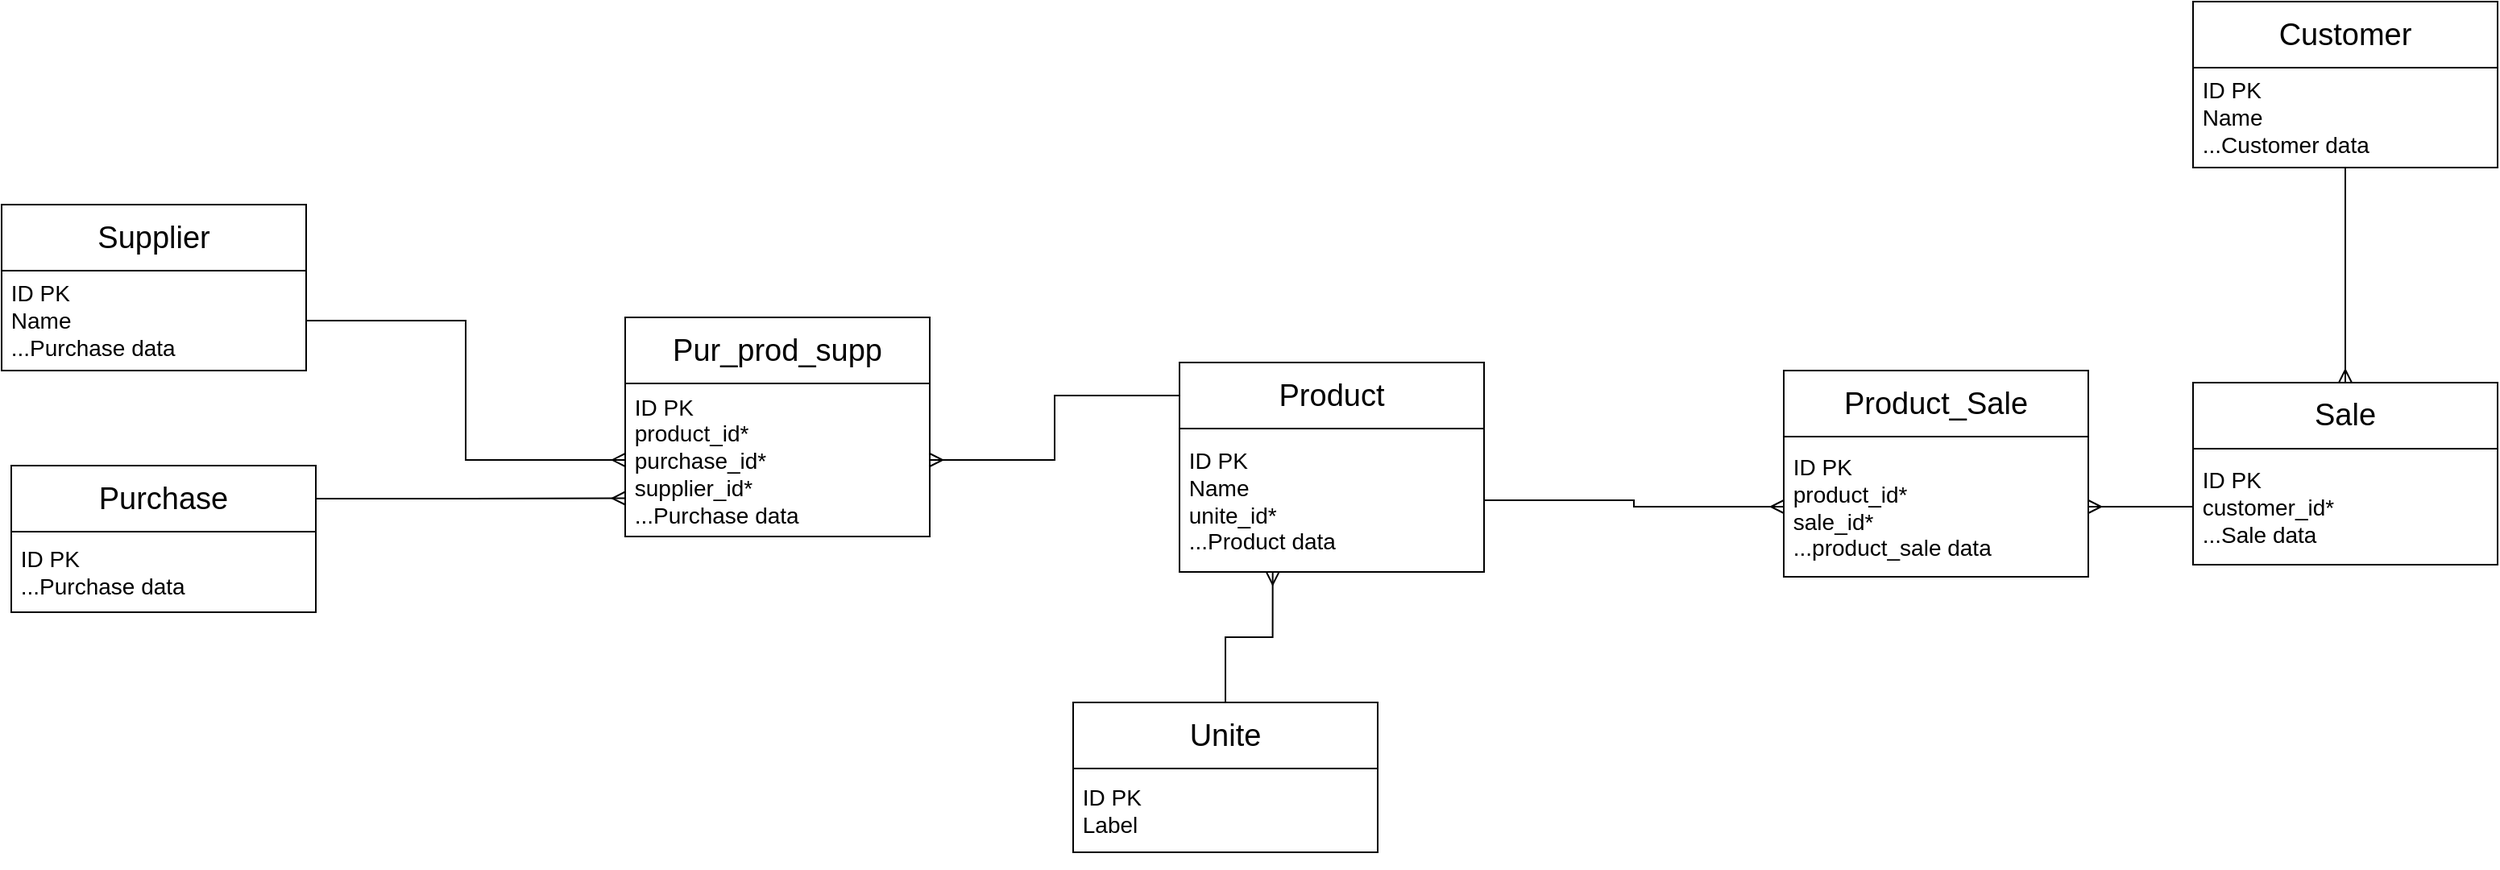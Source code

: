 <mxfile version="24.3.1" type="device">
  <diagram name="Page-1" id="j1UTWDrBZt2uUKX3083p">
    <mxGraphModel dx="1900" dy="1000" grid="0" gridSize="10" guides="1" tooltips="1" connect="1" arrows="1" fold="1" page="0" pageScale="1" pageWidth="850" pageHeight="1100" background="none" math="0" shadow="0">
      <root>
        <mxCell id="0" />
        <mxCell id="1" parent="0" />
        <mxCell id="NKx3cAwbjxyfTnde7f9U-4" value="" style="group" parent="1" vertex="1" connectable="0">
          <mxGeometry x="198" y="94" width="189" height="130" as="geometry" />
        </mxCell>
        <mxCell id="NKx3cAwbjxyfTnde7f9U-2" value="&lt;font style=&quot;font-size: 19px;&quot;&gt;Product&lt;/font&gt;" style="rounded=0;whiteSpace=wrap;html=1;" parent="NKx3cAwbjxyfTnde7f9U-4" vertex="1">
          <mxGeometry width="189" height="41" as="geometry" />
        </mxCell>
        <mxCell id="NKx3cAwbjxyfTnde7f9U-3" value="&lt;div style=&quot;font-size: 14px;&quot; align=&quot;left&quot;&gt;&lt;font style=&quot;font-size: 14px;&quot;&gt;&amp;nbsp;ID PK&lt;br&gt;&lt;/font&gt;&lt;/div&gt;&lt;div style=&quot;font-size: 14px;&quot; align=&quot;left&quot;&gt;&lt;font style=&quot;font-size: 14px;&quot;&gt;&amp;nbsp;Name&lt;/font&gt;&lt;/div&gt;&lt;div style=&quot;font-size: 14px;&quot; align=&quot;left&quot;&gt;&amp;nbsp;unite_id*&lt;br&gt;&lt;/div&gt;&lt;div style=&quot;font-size: 14px;&quot; align=&quot;left&quot;&gt;&lt;font style=&quot;font-size: 14px;&quot;&gt;&amp;nbsp;...Product data&lt;br&gt;&lt;/font&gt;&lt;/div&gt;" style="rounded=0;whiteSpace=wrap;html=1;align=left;" parent="NKx3cAwbjxyfTnde7f9U-4" vertex="1">
          <mxGeometry y="41" width="189" height="89" as="geometry" />
        </mxCell>
        <mxCell id="NKx3cAwbjxyfTnde7f9U-5" value="" style="group" parent="1" vertex="1" connectable="0">
          <mxGeometry x="827" y="106.5" width="189" height="113" as="geometry" />
        </mxCell>
        <mxCell id="NKx3cAwbjxyfTnde7f9U-6" value="&lt;font style=&quot;font-size: 19px;&quot;&gt;Sale&lt;/font&gt;" style="rounded=0;whiteSpace=wrap;html=1;" parent="NKx3cAwbjxyfTnde7f9U-5" vertex="1">
          <mxGeometry width="189" height="41" as="geometry" />
        </mxCell>
        <mxCell id="NKx3cAwbjxyfTnde7f9U-7" value="&lt;div style=&quot;font-size: 14px;&quot; align=&quot;left&quot;&gt;&lt;font style=&quot;font-size: 14px;&quot;&gt;&amp;nbsp;ID PK&lt;/font&gt;&lt;/div&gt;&lt;div style=&quot;font-size: 14px;&quot; align=&quot;left&quot;&gt;&lt;font style=&quot;font-size: 14px;&quot;&gt;&amp;nbsp;customer_id*&lt;br&gt;&lt;/font&gt;&lt;/div&gt;&lt;div style=&quot;font-size: 14px;&quot; align=&quot;left&quot;&gt;&lt;font style=&quot;font-size: 14px;&quot;&gt;&amp;nbsp;...Sale data&lt;br&gt;&lt;/font&gt;&lt;/div&gt;" style="rounded=0;whiteSpace=wrap;html=1;align=left;" parent="NKx3cAwbjxyfTnde7f9U-5" vertex="1">
          <mxGeometry y="41" width="189" height="72" as="geometry" />
        </mxCell>
        <mxCell id="NKx3cAwbjxyfTnde7f9U-8" value="" style="group" parent="1" vertex="1" connectable="0">
          <mxGeometry x="573" y="99" width="189" height="128" as="geometry" />
        </mxCell>
        <mxCell id="NKx3cAwbjxyfTnde7f9U-9" value="&lt;font style=&quot;font-size: 19px;&quot;&gt;Product_Sale&lt;/font&gt;" style="rounded=0;whiteSpace=wrap;html=1;" parent="NKx3cAwbjxyfTnde7f9U-8" vertex="1">
          <mxGeometry width="189" height="41" as="geometry" />
        </mxCell>
        <mxCell id="NKx3cAwbjxyfTnde7f9U-10" value="&lt;div style=&quot;font-size: 14px;&quot; align=&quot;left&quot;&gt;&lt;font style=&quot;font-size: 14px;&quot;&gt;&amp;nbsp;ID PK&lt;/font&gt;&lt;/div&gt;&lt;div style=&quot;font-size: 14px;&quot; align=&quot;left&quot;&gt;&lt;font style=&quot;font-size: 14px;&quot;&gt;&amp;nbsp;product_id*&lt;/font&gt;&lt;/div&gt;&lt;div style=&quot;font-size: 14px;&quot; align=&quot;left&quot;&gt;&lt;font style=&quot;font-size: 14px;&quot;&gt;&amp;nbsp;sale_id*&lt;/font&gt;&lt;/div&gt;&lt;div style=&quot;font-size: 14px;&quot; align=&quot;left&quot;&gt;&lt;font style=&quot;font-size: 14px;&quot;&gt;&amp;nbsp;...product_sale data&lt;br&gt;&lt;/font&gt;&lt;/div&gt;" style="rounded=0;whiteSpace=wrap;html=1;align=left;" parent="NKx3cAwbjxyfTnde7f9U-8" vertex="1">
          <mxGeometry y="41" width="189" height="87" as="geometry" />
        </mxCell>
        <mxCell id="NKx3cAwbjxyfTnde7f9U-11" style="edgeStyle=orthogonalEdgeStyle;rounded=0;orthogonalLoop=1;jettySize=auto;html=1;entryX=1;entryY=0.5;entryDx=0;entryDy=0;endArrow=ERmany;endFill=0;" parent="1" source="NKx3cAwbjxyfTnde7f9U-7" target="NKx3cAwbjxyfTnde7f9U-10" edge="1">
          <mxGeometry relative="1" as="geometry" />
        </mxCell>
        <mxCell id="NKx3cAwbjxyfTnde7f9U-12" style="edgeStyle=orthogonalEdgeStyle;rounded=0;orthogonalLoop=1;jettySize=auto;html=1;entryX=0;entryY=0.5;entryDx=0;entryDy=0;endArrow=ERmany;endFill=0;" parent="1" source="NKx3cAwbjxyfTnde7f9U-3" target="NKx3cAwbjxyfTnde7f9U-10" edge="1">
          <mxGeometry relative="1" as="geometry" />
        </mxCell>
        <mxCell id="NKx3cAwbjxyfTnde7f9U-13" value="" style="group" parent="1" vertex="1" connectable="0">
          <mxGeometry x="827" y="-130" width="189" height="103" as="geometry" />
        </mxCell>
        <mxCell id="NKx3cAwbjxyfTnde7f9U-14" value="&lt;font style=&quot;font-size: 19px;&quot;&gt;Customer&lt;/font&gt;" style="rounded=0;whiteSpace=wrap;html=1;" parent="NKx3cAwbjxyfTnde7f9U-13" vertex="1">
          <mxGeometry width="189" height="41" as="geometry" />
        </mxCell>
        <mxCell id="NKx3cAwbjxyfTnde7f9U-15" value="&lt;div style=&quot;font-size: 14px;&quot; align=&quot;left&quot;&gt;&lt;font style=&quot;font-size: 14px;&quot;&gt;&amp;nbsp;ID PK&lt;br&gt;&lt;/font&gt;&lt;/div&gt;&lt;div style=&quot;font-size: 14px;&quot; align=&quot;left&quot;&gt;&lt;font style=&quot;font-size: 14px;&quot;&gt;&amp;nbsp;Name&lt;/font&gt;&lt;/div&gt;&lt;div style=&quot;font-size: 14px;&quot; align=&quot;left&quot;&gt;&lt;font style=&quot;font-size: 14px;&quot;&gt;&amp;nbsp;...Customer data&lt;br&gt;&lt;/font&gt;&lt;/div&gt;" style="rounded=0;whiteSpace=wrap;html=1;align=left;" parent="NKx3cAwbjxyfTnde7f9U-13" vertex="1">
          <mxGeometry y="41" width="189" height="62" as="geometry" />
        </mxCell>
        <mxCell id="NKx3cAwbjxyfTnde7f9U-16" value="" style="edgeStyle=orthogonalEdgeStyle;rounded=0;orthogonalLoop=1;jettySize=auto;html=1;endArrow=ERmany;endFill=0;" parent="1" source="NKx3cAwbjxyfTnde7f9U-15" target="NKx3cAwbjxyfTnde7f9U-6" edge="1">
          <mxGeometry relative="1" as="geometry" />
        </mxCell>
        <mxCell id="NKx3cAwbjxyfTnde7f9U-17" value="" style="group" parent="1" vertex="1" connectable="0">
          <mxGeometry x="132" y="305" width="189" height="103" as="geometry" />
        </mxCell>
        <mxCell id="NKx3cAwbjxyfTnde7f9U-18" value="&lt;font style=&quot;font-size: 19px;&quot;&gt;Unite&lt;/font&gt;" style="rounded=0;whiteSpace=wrap;html=1;" parent="NKx3cAwbjxyfTnde7f9U-17" vertex="1">
          <mxGeometry width="189" height="41" as="geometry" />
        </mxCell>
        <mxCell id="NKx3cAwbjxyfTnde7f9U-19" value="&lt;div style=&quot;font-size: 14px;&quot; align=&quot;left&quot;&gt;&lt;font style=&quot;font-size: 14px;&quot;&gt;&amp;nbsp;ID PK&lt;br&gt;&lt;/font&gt;&lt;/div&gt;&lt;div style=&quot;font-size: 14px;&quot; align=&quot;left&quot;&gt;&lt;font style=&quot;font-size: 14px;&quot;&gt;&amp;nbsp;Label&lt;/font&gt;&lt;/div&gt;" style="rounded=0;whiteSpace=wrap;html=1;align=left;" parent="NKx3cAwbjxyfTnde7f9U-17" vertex="1">
          <mxGeometry y="41" width="189" height="52" as="geometry" />
        </mxCell>
        <mxCell id="NKx3cAwbjxyfTnde7f9U-23" style="edgeStyle=orthogonalEdgeStyle;rounded=0;orthogonalLoop=1;jettySize=auto;html=1;entryX=0.306;entryY=0.999;entryDx=0;entryDy=0;entryPerimeter=0;endArrow=ERmany;endFill=0;" parent="1" source="NKx3cAwbjxyfTnde7f9U-18" target="NKx3cAwbjxyfTnde7f9U-3" edge="1">
          <mxGeometry relative="1" as="geometry" />
        </mxCell>
        <mxCell id="NKx3cAwbjxyfTnde7f9U-24" value="" style="group" parent="1" vertex="1" connectable="0">
          <mxGeometry x="-527" y="158" width="189" height="103" as="geometry" />
        </mxCell>
        <mxCell id="NKx3cAwbjxyfTnde7f9U-25" value="&lt;font style=&quot;font-size: 19px;&quot;&gt;Purchase&lt;/font&gt;" style="rounded=0;whiteSpace=wrap;html=1;" parent="NKx3cAwbjxyfTnde7f9U-24" vertex="1">
          <mxGeometry width="189" height="41" as="geometry" />
        </mxCell>
        <mxCell id="NKx3cAwbjxyfTnde7f9U-26" value="&lt;div style=&quot;font-size: 14px;&quot; align=&quot;left&quot;&gt;&lt;font style=&quot;font-size: 14px;&quot;&gt;&amp;nbsp;ID PK&lt;br&gt;&lt;/font&gt;&lt;/div&gt;&lt;div style=&quot;font-size: 14px;&quot; align=&quot;left&quot;&gt;&lt;font style=&quot;font-size: 14px;&quot;&gt;&amp;nbsp;...Purchase data&lt;br&gt;&lt;/font&gt;&lt;/div&gt;" style="rounded=0;whiteSpace=wrap;html=1;align=left;" parent="NKx3cAwbjxyfTnde7f9U-24" vertex="1">
          <mxGeometry y="41" width="189" height="50" as="geometry" />
        </mxCell>
        <mxCell id="NKx3cAwbjxyfTnde7f9U-27" value="" style="group" parent="1" vertex="1" connectable="0">
          <mxGeometry x="-533" y="-4" width="189" height="103" as="geometry" />
        </mxCell>
        <mxCell id="NKx3cAwbjxyfTnde7f9U-28" value="&lt;font style=&quot;font-size: 19px;&quot;&gt;Supplier&lt;/font&gt;" style="rounded=0;whiteSpace=wrap;html=1;" parent="NKx3cAwbjxyfTnde7f9U-27" vertex="1">
          <mxGeometry width="189" height="41" as="geometry" />
        </mxCell>
        <mxCell id="NKx3cAwbjxyfTnde7f9U-29" value="&lt;div style=&quot;font-size: 14px;&quot; align=&quot;left&quot;&gt;&lt;font style=&quot;font-size: 14px;&quot;&gt;&amp;nbsp;ID PK&lt;br&gt;&lt;/font&gt;&lt;/div&gt;&lt;div style=&quot;font-size: 14px;&quot; align=&quot;left&quot;&gt;&lt;font style=&quot;font-size: 14px;&quot;&gt;&amp;nbsp;Name&lt;/font&gt;&lt;/div&gt;&lt;div style=&quot;font-size: 14px;&quot; align=&quot;left&quot;&gt;&lt;font style=&quot;font-size: 14px;&quot;&gt;&amp;nbsp;...Purchase data&lt;br&gt;&lt;/font&gt;&lt;/div&gt;" style="rounded=0;whiteSpace=wrap;html=1;align=left;" parent="NKx3cAwbjxyfTnde7f9U-27" vertex="1">
          <mxGeometry y="41" width="189" height="62" as="geometry" />
        </mxCell>
        <mxCell id="NKx3cAwbjxyfTnde7f9U-30" value="" style="group" parent="1" vertex="1" connectable="0">
          <mxGeometry x="-146" y="66" width="189" height="136" as="geometry" />
        </mxCell>
        <mxCell id="NKx3cAwbjxyfTnde7f9U-31" value="&lt;font style=&quot;font-size: 19px;&quot;&gt;Pur_prod_supp&lt;/font&gt;" style="rounded=0;whiteSpace=wrap;html=1;" parent="NKx3cAwbjxyfTnde7f9U-30" vertex="1">
          <mxGeometry width="189" height="41" as="geometry" />
        </mxCell>
        <mxCell id="NKx3cAwbjxyfTnde7f9U-32" value="&lt;div style=&quot;font-size: 14px;&quot; align=&quot;left&quot;&gt;&lt;font style=&quot;font-size: 14px;&quot;&gt;&amp;nbsp;ID PK&lt;br&gt;&lt;/font&gt;&lt;/div&gt;&lt;div style=&quot;font-size: 14px;&quot; align=&quot;left&quot;&gt;&lt;font style=&quot;font-size: 14px;&quot;&gt;&amp;nbsp;product_id*&lt;/font&gt;&lt;/div&gt;&lt;div style=&quot;font-size: 14px;&quot; align=&quot;left&quot;&gt;&lt;font style=&quot;font-size: 14px;&quot;&gt;&amp;nbsp;purchase_id*&lt;/font&gt;&lt;/div&gt;&lt;div style=&quot;font-size: 14px;&quot; align=&quot;left&quot;&gt;&lt;font style=&quot;font-size: 14px;&quot;&gt;&amp;nbsp;supplier_id*&lt;br&gt;&lt;/font&gt;&lt;/div&gt;&lt;div style=&quot;font-size: 14px;&quot; align=&quot;left&quot;&gt;&lt;font style=&quot;font-size: 14px;&quot;&gt;&amp;nbsp;...Purchase data&lt;br&gt;&lt;/font&gt;&lt;/div&gt;" style="rounded=0;whiteSpace=wrap;html=1;align=left;" parent="NKx3cAwbjxyfTnde7f9U-30" vertex="1">
          <mxGeometry y="41" width="189" height="95" as="geometry" />
        </mxCell>
        <mxCell id="NKx3cAwbjxyfTnde7f9U-34" style="edgeStyle=orthogonalEdgeStyle;rounded=0;orthogonalLoop=1;jettySize=auto;html=1;entryX=0;entryY=0.75;entryDx=0;entryDy=0;endArrow=ERmany;endFill=0;" parent="1" source="NKx3cAwbjxyfTnde7f9U-25" target="NKx3cAwbjxyfTnde7f9U-32" edge="1">
          <mxGeometry relative="1" as="geometry" />
        </mxCell>
        <mxCell id="NKx3cAwbjxyfTnde7f9U-35" style="edgeStyle=orthogonalEdgeStyle;rounded=0;orthogonalLoop=1;jettySize=auto;html=1;entryX=0;entryY=0.5;entryDx=0;entryDy=0;endArrow=ERmany;endFill=0;" parent="1" source="NKx3cAwbjxyfTnde7f9U-29" target="NKx3cAwbjxyfTnde7f9U-32" edge="1">
          <mxGeometry relative="1" as="geometry" />
        </mxCell>
        <mxCell id="NKx3cAwbjxyfTnde7f9U-36" style="edgeStyle=orthogonalEdgeStyle;rounded=0;orthogonalLoop=1;jettySize=auto;html=1;endArrow=ERmany;endFill=0;" parent="1" source="NKx3cAwbjxyfTnde7f9U-2" target="NKx3cAwbjxyfTnde7f9U-32" edge="1">
          <mxGeometry relative="1" as="geometry" />
        </mxCell>
      </root>
    </mxGraphModel>
  </diagram>
</mxfile>
